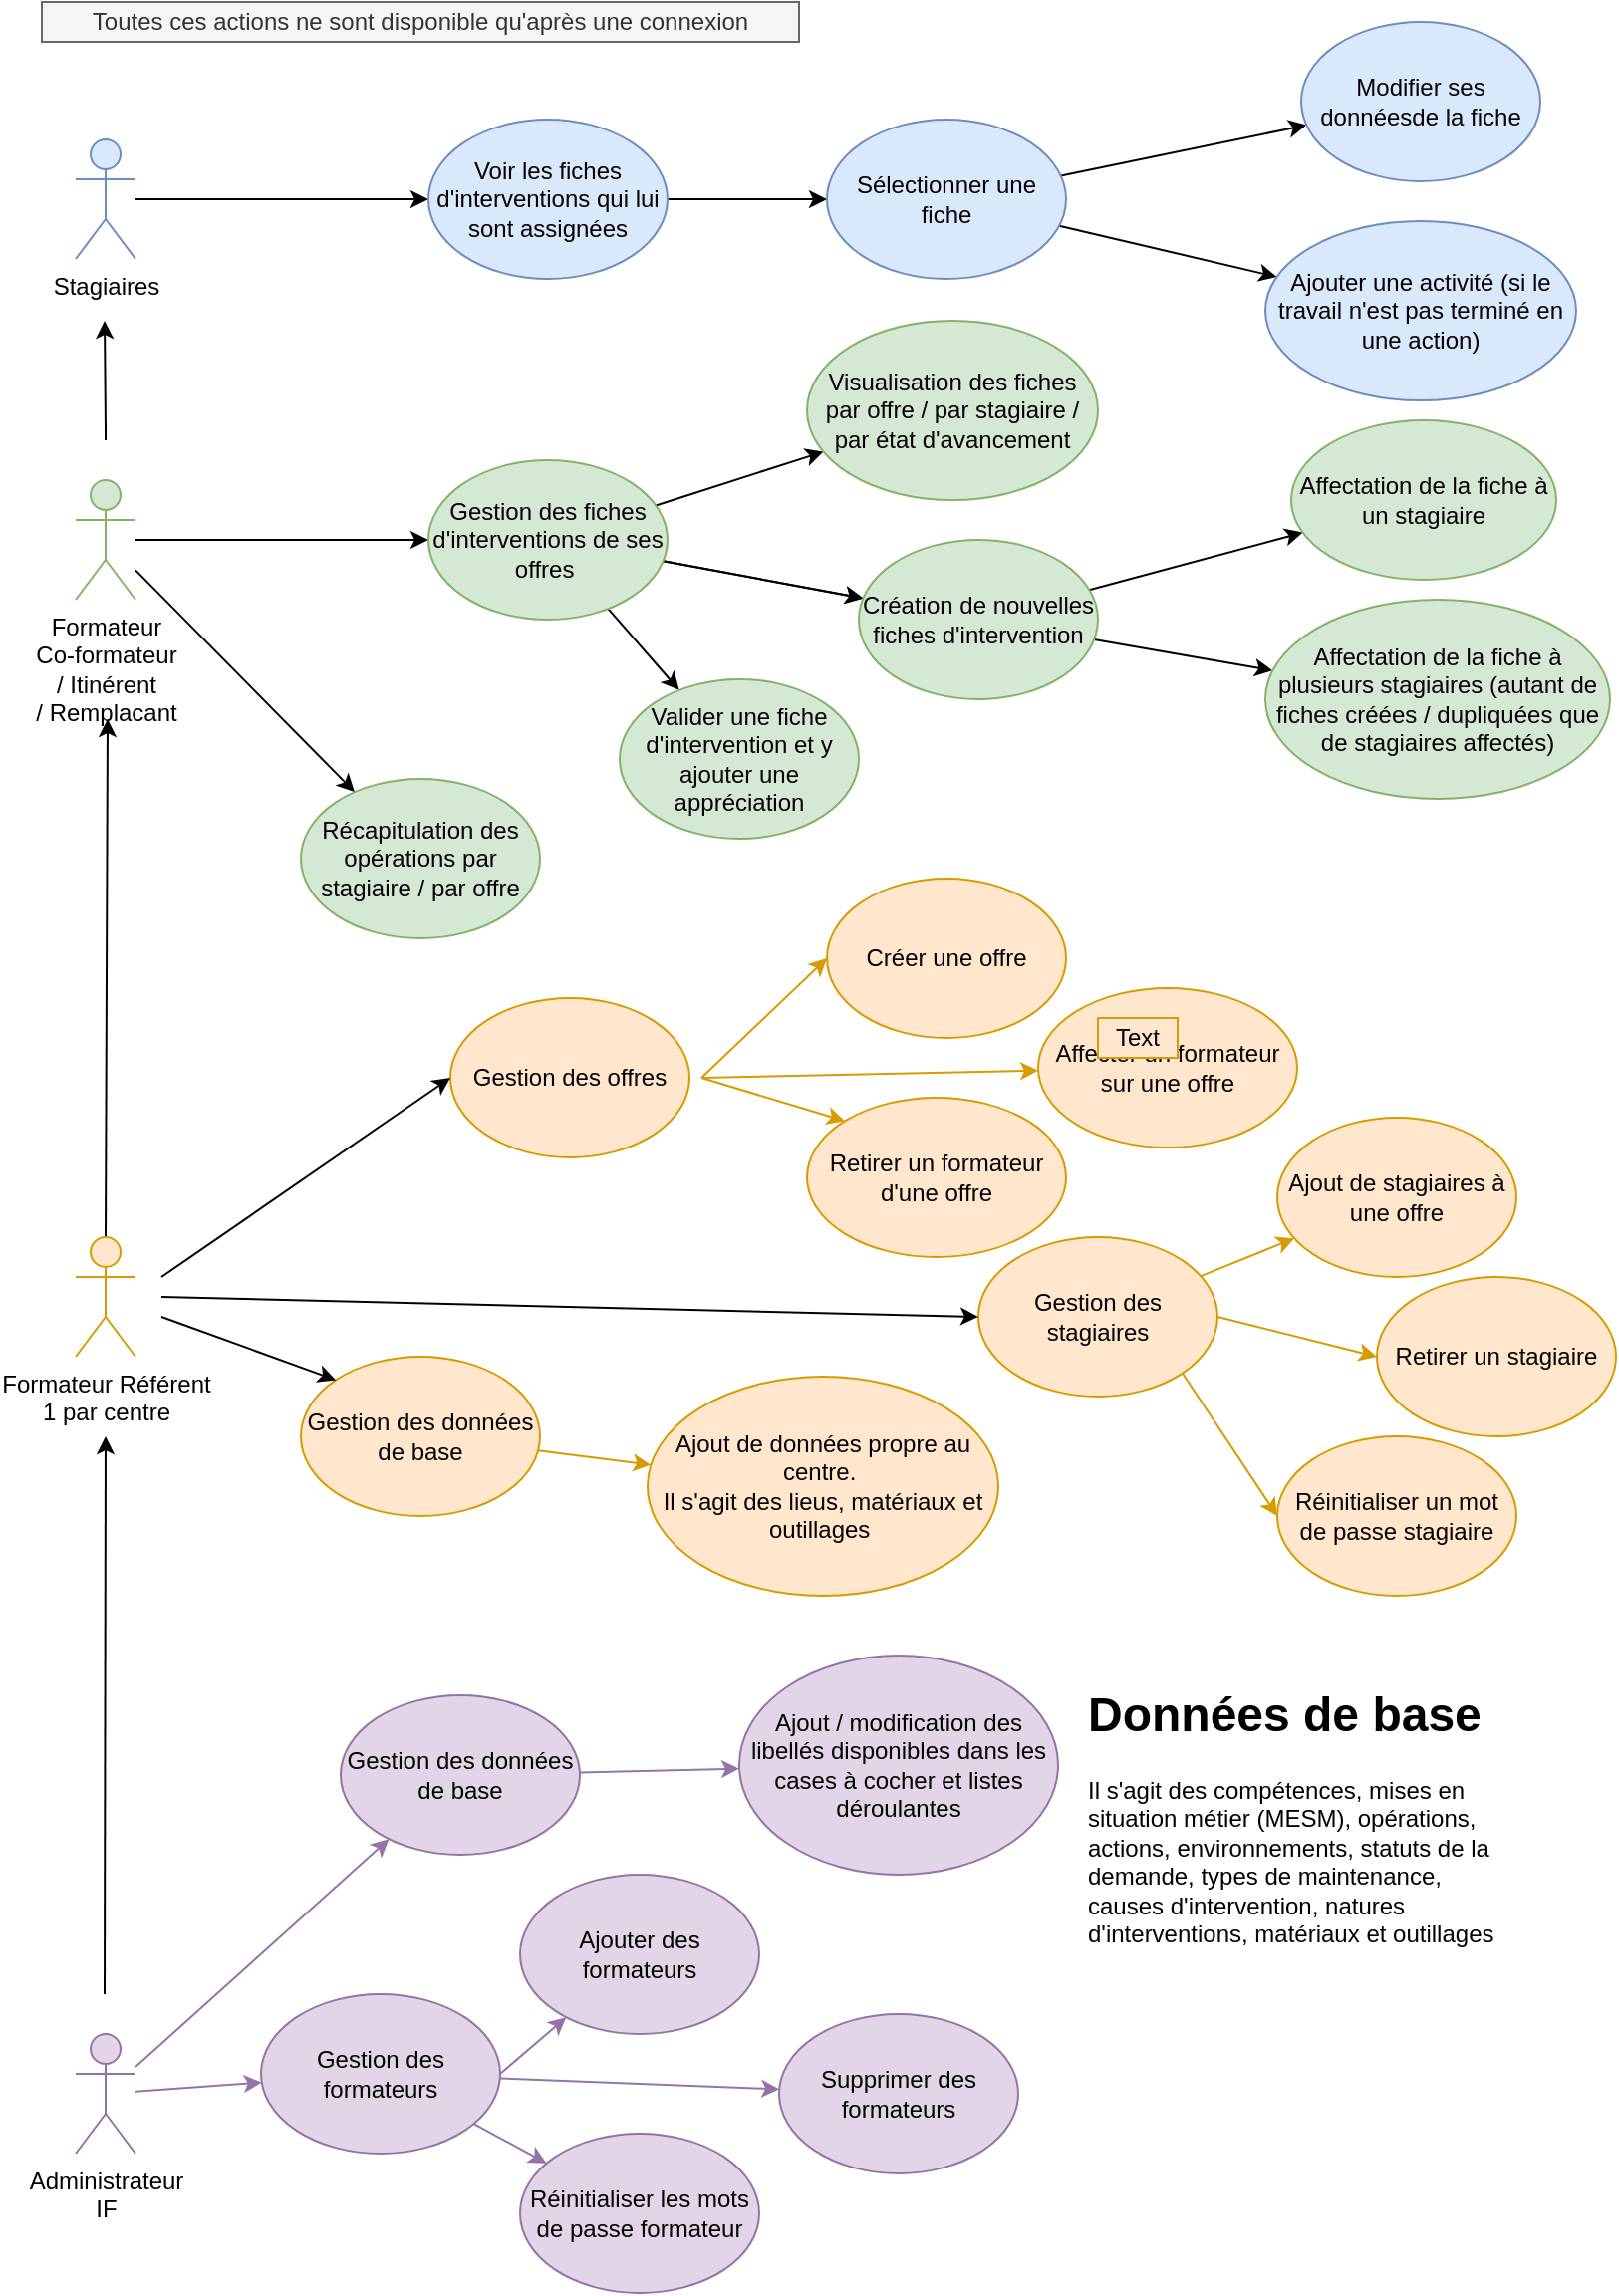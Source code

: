 <mxfile version="14.4.2" type="device"><diagram id="sZtJwVpb9f4XFqWUmkG9" name="Page-1"><mxGraphModel dx="2031" dy="1174" grid="1" gridSize="10" guides="1" tooltips="1" connect="1" arrows="1" fold="1" page="1" pageScale="1" pageWidth="827" pageHeight="1169" math="0" shadow="0"><root><object label="" id="0"><mxCell/></object><mxCell id="1" parent="0"/><mxCell id="hIu2-_8BO2GEle2Kt7_V-3" value="" style="edgeStyle=orthogonalEdgeStyle;rounded=0;orthogonalLoop=1;jettySize=auto;html=1;" edge="1" parent="1"><mxGeometry relative="1" as="geometry"><mxPoint x="62" y="230" as="sourcePoint"/><mxPoint x="61.5" y="170" as="targetPoint"/><Array as="points"><mxPoint x="61.5" y="225"/></Array></mxGeometry></mxCell><mxCell id="hIu2-_8BO2GEle2Kt7_V-13" value="" style="edgeStyle=orthogonalEdgeStyle;rounded=0;orthogonalLoop=1;jettySize=auto;html=1;" edge="1" parent="1" source="hIu2-_8BO2GEle2Kt7_V-1" target="hIu2-_8BO2GEle2Kt7_V-12"><mxGeometry relative="1" as="geometry"/></mxCell><mxCell id="hIu2-_8BO2GEle2Kt7_V-1" value="Stagiaires" style="shape=umlActor;verticalLabelPosition=bottom;verticalAlign=top;html=1;outlineConnect=0;fillColor=#dae8fc;strokeColor=#6c8ebf;" vertex="1" parent="1"><mxGeometry x="47" y="79" width="30" height="60" as="geometry"/></mxCell><mxCell id="hIu2-_8BO2GEle2Kt7_V-22" value="" style="edgeStyle=none;rounded=0;orthogonalLoop=1;jettySize=auto;html=1;" edge="1" parent="1" source="hIu2-_8BO2GEle2Kt7_V-2" target="hIu2-_8BO2GEle2Kt7_V-21"><mxGeometry relative="1" as="geometry"/></mxCell><mxCell id="hIu2-_8BO2GEle2Kt7_V-54" value="" style="edgeStyle=none;rounded=0;orthogonalLoop=1;jettySize=auto;html=1;" edge="1" parent="1" source="hIu2-_8BO2GEle2Kt7_V-2" target="hIu2-_8BO2GEle2Kt7_V-53"><mxGeometry relative="1" as="geometry"/></mxCell><mxCell id="hIu2-_8BO2GEle2Kt7_V-2" value="Formateur&lt;br&gt;Co-formateur&lt;br&gt;/ Itinérent &lt;br&gt;/ Remplacant" style="shape=umlActor;verticalLabelPosition=bottom;verticalAlign=top;html=1;outlineConnect=0;fillColor=#d5e8d4;strokeColor=#82b366;" vertex="1" parent="1"><mxGeometry x="47" y="250" width="30" height="60" as="geometry"/></mxCell><mxCell id="hIu2-_8BO2GEle2Kt7_V-56" value="" style="edgeStyle=none;rounded=0;orthogonalLoop=1;jettySize=auto;html=1;fillColor=#e1d5e7;strokeColor=#9673a6;" edge="1" parent="1" source="hIu2-_8BO2GEle2Kt7_V-9" target="hIu2-_8BO2GEle2Kt7_V-55"><mxGeometry relative="1" as="geometry"/></mxCell><mxCell id="hIu2-_8BO2GEle2Kt7_V-65" value="" style="edgeStyle=none;rounded=0;orthogonalLoop=1;jettySize=auto;html=1;fillColor=#e1d5e7;strokeColor=#9673a6;" edge="1" parent="1" source="hIu2-_8BO2GEle2Kt7_V-9" target="hIu2-_8BO2GEle2Kt7_V-64"><mxGeometry relative="1" as="geometry"/></mxCell><mxCell id="hIu2-_8BO2GEle2Kt7_V-9" value="Administrateur&lt;br&gt;IF" style="shape=umlActor;verticalLabelPosition=bottom;verticalAlign=top;html=1;outlineConnect=0;fillColor=#e1d5e7;strokeColor=#9673a6;" vertex="1" parent="1"><mxGeometry x="47" y="1030" width="30" height="60" as="geometry"/></mxCell><mxCell id="hIu2-_8BO2GEle2Kt7_V-11" value="" style="endArrow=classic;html=1;" edge="1" parent="1"><mxGeometry width="50" height="50" relative="1" as="geometry"><mxPoint x="61.5" y="1010" as="sourcePoint"/><mxPoint x="62" y="730" as="targetPoint"/></mxGeometry></mxCell><mxCell id="hIu2-_8BO2GEle2Kt7_V-15" value="" style="edgeStyle=orthogonalEdgeStyle;rounded=0;orthogonalLoop=1;jettySize=auto;html=1;" edge="1" parent="1" source="hIu2-_8BO2GEle2Kt7_V-12" target="hIu2-_8BO2GEle2Kt7_V-14"><mxGeometry relative="1" as="geometry"/></mxCell><mxCell id="hIu2-_8BO2GEle2Kt7_V-12" value="Voir les fiches d'interventions qui lui sont assignées" style="ellipse;whiteSpace=wrap;html=1;fillColor=#dae8fc;strokeColor=#6c8ebf;" vertex="1" parent="1"><mxGeometry x="224" y="69" width="120" height="80" as="geometry"/></mxCell><mxCell id="hIu2-_8BO2GEle2Kt7_V-18" value="" style="rounded=0;orthogonalLoop=1;jettySize=auto;html=1;" edge="1" parent="1" source="hIu2-_8BO2GEle2Kt7_V-14" target="hIu2-_8BO2GEle2Kt7_V-16"><mxGeometry relative="1" as="geometry"/></mxCell><mxCell id="hIu2-_8BO2GEle2Kt7_V-20" value="" style="rounded=0;orthogonalLoop=1;jettySize=auto;html=1;" edge="1" parent="1" source="hIu2-_8BO2GEle2Kt7_V-14" target="hIu2-_8BO2GEle2Kt7_V-19"><mxGeometry relative="1" as="geometry"/></mxCell><mxCell id="hIu2-_8BO2GEle2Kt7_V-14" value="Sélectionner une fiche" style="ellipse;whiteSpace=wrap;html=1;fillColor=#dae8fc;strokeColor=#6c8ebf;" vertex="1" parent="1"><mxGeometry x="424" y="69" width="120" height="80" as="geometry"/></mxCell><mxCell id="hIu2-_8BO2GEle2Kt7_V-16" value="Modifier ses donnéesde la fiche" style="ellipse;whiteSpace=wrap;html=1;fillColor=#dae8fc;strokeColor=#6c8ebf;" vertex="1" parent="1"><mxGeometry x="662" y="20" width="120" height="80" as="geometry"/></mxCell><mxCell id="hIu2-_8BO2GEle2Kt7_V-19" value="Ajouter une activité (si le travail n'est pas terminé en une action)" style="ellipse;whiteSpace=wrap;html=1;fillColor=#dae8fc;strokeColor=#6c8ebf;" vertex="1" parent="1"><mxGeometry x="644" y="120" width="156" height="90" as="geometry"/></mxCell><mxCell id="hIu2-_8BO2GEle2Kt7_V-45" value="" style="edgeStyle=none;rounded=0;orthogonalLoop=1;jettySize=auto;html=1;" edge="1" parent="1" source="hIu2-_8BO2GEle2Kt7_V-21" target="hIu2-_8BO2GEle2Kt7_V-44"><mxGeometry relative="1" as="geometry"/></mxCell><mxCell id="hIu2-_8BO2GEle2Kt7_V-46" value="" style="edgeStyle=none;rounded=0;orthogonalLoop=1;jettySize=auto;html=1;" edge="1" parent="1" source="hIu2-_8BO2GEle2Kt7_V-21" target="hIu2-_8BO2GEle2Kt7_V-44"><mxGeometry relative="1" as="geometry"/></mxCell><mxCell id="hIu2-_8BO2GEle2Kt7_V-48" value="" style="edgeStyle=none;rounded=0;orthogonalLoop=1;jettySize=auto;html=1;" edge="1" parent="1" source="hIu2-_8BO2GEle2Kt7_V-21" target="hIu2-_8BO2GEle2Kt7_V-47"><mxGeometry relative="1" as="geometry"/></mxCell><mxCell id="hIu2-_8BO2GEle2Kt7_V-75" value="" style="edgeStyle=none;rounded=0;orthogonalLoop=1;jettySize=auto;html=1;" edge="1" parent="1" source="hIu2-_8BO2GEle2Kt7_V-21" target="hIu2-_8BO2GEle2Kt7_V-76"><mxGeometry relative="1" as="geometry"><mxPoint x="340" y="380" as="targetPoint"/></mxGeometry></mxCell><mxCell id="hIu2-_8BO2GEle2Kt7_V-21" value="Gestion des fiches d'interventions de ses offres&amp;nbsp;" style="ellipse;whiteSpace=wrap;html=1;fillColor=#d5e8d4;strokeColor=#82b366;" vertex="1" parent="1"><mxGeometry x="224" y="240" width="120" height="80" as="geometry"/></mxCell><mxCell id="hIu2-_8BO2GEle2Kt7_V-27" value="" style="edgeStyle=none;rounded=0;orthogonalLoop=1;jettySize=auto;html=1;entryX=0;entryY=0.5;entryDx=0;entryDy=0;fillColor=#ffe6cc;strokeColor=#d79b00;" edge="1" parent="1" target="hIu2-_8BO2GEle2Kt7_V-26"><mxGeometry relative="1" as="geometry"><mxPoint x="361" y="550" as="sourcePoint"/><mxPoint x="496.001" y="472.464" as="targetPoint"/></mxGeometry></mxCell><mxCell id="hIu2-_8BO2GEle2Kt7_V-31" value="" style="edgeStyle=none;rounded=0;orthogonalLoop=1;jettySize=auto;html=1;fillColor=#ffe6cc;strokeColor=#d79b00;" edge="1" parent="1" target="hIu2-_8BO2GEle2Kt7_V-28"><mxGeometry relative="1" as="geometry"><mxPoint x="361" y="550" as="sourcePoint"/></mxGeometry></mxCell><mxCell id="hIu2-_8BO2GEle2Kt7_V-25" value="" style="endArrow=classic;html=1;exitX=0.5;exitY=0;exitDx=0;exitDy=0;exitPerimeter=0;" edge="1" parent="1" source="hIu2-_8BO2GEle2Kt7_V-23"><mxGeometry width="50" height="50" relative="1" as="geometry"><mxPoint x="63" y="780" as="sourcePoint"/><mxPoint x="63" y="370" as="targetPoint"/></mxGeometry></mxCell><mxCell id="hIu2-_8BO2GEle2Kt7_V-26" value="Créer une offre" style="ellipse;whiteSpace=wrap;html=1;fillColor=#ffe6cc;strokeColor=#d79b00;" vertex="1" parent="1"><mxGeometry x="424" y="450" width="120" height="80" as="geometry"/></mxCell><mxCell id="hIu2-_8BO2GEle2Kt7_V-28" value="Affecter un formateur sur une offre" style="ellipse;whiteSpace=wrap;html=1;fillColor=#ffe6cc;strokeColor=#d79b00;" vertex="1" parent="1"><mxGeometry x="530" y="505" width="130" height="80" as="geometry"/></mxCell><mxCell id="hIu2-_8BO2GEle2Kt7_V-32" value="Retirer un formateur d'une offre" style="ellipse;whiteSpace=wrap;html=1;fillColor=#ffe6cc;strokeColor=#d79b00;" vertex="1" parent="1"><mxGeometry x="414" y="560" width="130" height="80" as="geometry"/></mxCell><mxCell id="hIu2-_8BO2GEle2Kt7_V-33" value="" style="edgeStyle=none;rounded=0;orthogonalLoop=1;jettySize=auto;html=1;entryX=0;entryY=0;entryDx=0;entryDy=0;fillColor=#ffe6cc;strokeColor=#d79b00;" edge="1" parent="1" target="hIu2-_8BO2GEle2Kt7_V-32"><mxGeometry relative="1" as="geometry"><mxPoint x="361" y="550" as="sourcePoint"/><mxPoint x="94.4" y="587.233" as="targetPoint"/></mxGeometry></mxCell><mxCell id="hIu2-_8BO2GEle2Kt7_V-34" value="Gestion des offres" style="ellipse;whiteSpace=wrap;html=1;fillColor=#ffe6cc;strokeColor=#d79b00;" vertex="1" parent="1"><mxGeometry x="235" y="510" width="120" height="80" as="geometry"/></mxCell><mxCell id="hIu2-_8BO2GEle2Kt7_V-37" value="" style="edgeStyle=none;rounded=0;orthogonalLoop=1;jettySize=auto;html=1;fillColor=#ffe6cc;strokeColor=#d79b00;" edge="1" parent="1" source="hIu2-_8BO2GEle2Kt7_V-35" target="hIu2-_8BO2GEle2Kt7_V-36"><mxGeometry relative="1" as="geometry"/></mxCell><mxCell id="hIu2-_8BO2GEle2Kt7_V-35" value="Gestion des stagiaires" style="ellipse;whiteSpace=wrap;html=1;fillColor=#ffe6cc;strokeColor=#d79b00;" vertex="1" parent="1"><mxGeometry x="500" y="630" width="120" height="80" as="geometry"/></mxCell><mxCell id="hIu2-_8BO2GEle2Kt7_V-36" value="Ajout de stagiaires à une offre" style="ellipse;whiteSpace=wrap;html=1;fillColor=#ffe6cc;strokeColor=#d79b00;" vertex="1" parent="1"><mxGeometry x="650" y="570" width="120" height="80" as="geometry"/></mxCell><mxCell id="hIu2-_8BO2GEle2Kt7_V-38" value="Retirer un stagiaire" style="ellipse;whiteSpace=wrap;html=1;fillColor=#ffe6cc;strokeColor=#d79b00;" vertex="1" parent="1"><mxGeometry x="700" y="650" width="120" height="80" as="geometry"/></mxCell><mxCell id="hIu2-_8BO2GEle2Kt7_V-39" value="Réinitialiser un mot de passe stagiaire" style="ellipse;whiteSpace=wrap;html=1;fillColor=#ffe6cc;strokeColor=#d79b00;" vertex="1" parent="1"><mxGeometry x="650" y="730" width="120" height="80" as="geometry"/></mxCell><mxCell id="hIu2-_8BO2GEle2Kt7_V-40" value="" style="endArrow=classic;html=1;entryX=0;entryY=0.5;entryDx=0;entryDy=0;exitX=1;exitY=0.5;exitDx=0;exitDy=0;fillColor=#ffe6cc;strokeColor=#d79b00;" edge="1" parent="1" source="hIu2-_8BO2GEle2Kt7_V-35" target="hIu2-_8BO2GEle2Kt7_V-38"><mxGeometry width="50" height="50" relative="1" as="geometry"><mxPoint x="560" y="740" as="sourcePoint"/><mxPoint x="610" y="690" as="targetPoint"/></mxGeometry></mxCell><mxCell id="hIu2-_8BO2GEle2Kt7_V-41" value="" style="endArrow=classic;html=1;entryX=0;entryY=0.5;entryDx=0;entryDy=0;exitX=1;exitY=1;exitDx=0;exitDy=0;fillColor=#ffe6cc;strokeColor=#d79b00;" edge="1" parent="1" source="hIu2-_8BO2GEle2Kt7_V-35" target="hIu2-_8BO2GEle2Kt7_V-39"><mxGeometry width="50" height="50" relative="1" as="geometry"><mxPoint x="570" y="750" as="sourcePoint"/><mxPoint x="650" y="830" as="targetPoint"/></mxGeometry></mxCell><mxCell id="hIu2-_8BO2GEle2Kt7_V-42" value="" style="endArrow=classic;html=1;entryX=0;entryY=0.5;entryDx=0;entryDy=0;" edge="1" parent="1" target="hIu2-_8BO2GEle2Kt7_V-34"><mxGeometry width="50" height="50" relative="1" as="geometry"><mxPoint x="90" y="650" as="sourcePoint"/><mxPoint x="140" y="760" as="targetPoint"/></mxGeometry></mxCell><mxCell id="hIu2-_8BO2GEle2Kt7_V-43" value="" style="endArrow=classic;html=1;entryX=0;entryY=0.5;entryDx=0;entryDy=0;" edge="1" parent="1" target="hIu2-_8BO2GEle2Kt7_V-35"><mxGeometry width="50" height="50" relative="1" as="geometry"><mxPoint x="90" y="660" as="sourcePoint"/><mxPoint x="250" y="660" as="targetPoint"/></mxGeometry></mxCell><mxCell id="hIu2-_8BO2GEle2Kt7_V-50" value="" style="edgeStyle=none;rounded=0;orthogonalLoop=1;jettySize=auto;html=1;" edge="1" parent="1" source="hIu2-_8BO2GEle2Kt7_V-44" target="hIu2-_8BO2GEle2Kt7_V-49"><mxGeometry relative="1" as="geometry"/></mxCell><mxCell id="hIu2-_8BO2GEle2Kt7_V-52" value="" style="edgeStyle=none;rounded=0;orthogonalLoop=1;jettySize=auto;html=1;" edge="1" parent="1" source="hIu2-_8BO2GEle2Kt7_V-44" target="hIu2-_8BO2GEle2Kt7_V-51"><mxGeometry relative="1" as="geometry"/></mxCell><mxCell id="hIu2-_8BO2GEle2Kt7_V-44" value="Création de nouvelles fiches d'intervention" style="ellipse;whiteSpace=wrap;html=1;fillColor=#d5e8d4;strokeColor=#82b366;" vertex="1" parent="1"><mxGeometry x="440" y="280" width="120" height="80" as="geometry"/></mxCell><mxCell id="hIu2-_8BO2GEle2Kt7_V-47" value="Visualisation des fiches par offre / par stagiaire / par état d'avancement" style="ellipse;whiteSpace=wrap;html=1;fillColor=#d5e8d4;strokeColor=#82b366;" vertex="1" parent="1"><mxGeometry x="414" y="170" width="146" height="90" as="geometry"/></mxCell><mxCell id="hIu2-_8BO2GEle2Kt7_V-49" value="Affectation de la fiche à un stagiaire" style="ellipse;whiteSpace=wrap;html=1;fillColor=#d5e8d4;strokeColor=#82b366;" vertex="1" parent="1"><mxGeometry x="657" y="220" width="133" height="80" as="geometry"/></mxCell><mxCell id="hIu2-_8BO2GEle2Kt7_V-51" value="Affectation de la fiche à plusieurs stagiaires (autant de fiches créées / dupliquées que de stagiaires affectés)" style="ellipse;whiteSpace=wrap;html=1;fillColor=#d5e8d4;strokeColor=#82b366;" vertex="1" parent="1"><mxGeometry x="644" y="310" width="173" height="100" as="geometry"/></mxCell><mxCell id="hIu2-_8BO2GEle2Kt7_V-53" value="Récapitulation des opérations par stagiaire / par offre" style="ellipse;whiteSpace=wrap;html=1;fillColor=#d5e8d4;strokeColor=#82b366;" vertex="1" parent="1"><mxGeometry x="160" y="400" width="120" height="80" as="geometry"/></mxCell><mxCell id="hIu2-_8BO2GEle2Kt7_V-58" value="" style="edgeStyle=none;rounded=0;orthogonalLoop=1;jettySize=auto;html=1;exitX=1;exitY=0.5;exitDx=0;exitDy=0;fillColor=#e1d5e7;strokeColor=#9673a6;" edge="1" parent="1" source="hIu2-_8BO2GEle2Kt7_V-55" target="hIu2-_8BO2GEle2Kt7_V-57"><mxGeometry relative="1" as="geometry"><mxPoint x="460" y="1010" as="sourcePoint"/></mxGeometry></mxCell><mxCell id="hIu2-_8BO2GEle2Kt7_V-60" value="" style="edgeStyle=none;rounded=0;orthogonalLoop=1;jettySize=auto;html=1;fillColor=#e1d5e7;strokeColor=#9673a6;" edge="1" parent="1" source="hIu2-_8BO2GEle2Kt7_V-55" target="hIu2-_8BO2GEle2Kt7_V-59"><mxGeometry relative="1" as="geometry"/></mxCell><mxCell id="hIu2-_8BO2GEle2Kt7_V-62" value="" style="edgeStyle=none;rounded=0;orthogonalLoop=1;jettySize=auto;html=1;fillColor=#e1d5e7;strokeColor=#9673a6;" edge="1" parent="1" source="hIu2-_8BO2GEle2Kt7_V-55" target="hIu2-_8BO2GEle2Kt7_V-61"><mxGeometry relative="1" as="geometry"/></mxCell><mxCell id="hIu2-_8BO2GEle2Kt7_V-55" value="Gestion des formateurs" style="ellipse;whiteSpace=wrap;html=1;fillColor=#e1d5e7;strokeColor=#9673a6;" vertex="1" parent="1"><mxGeometry x="140" y="1010" width="120" height="80" as="geometry"/></mxCell><mxCell id="hIu2-_8BO2GEle2Kt7_V-57" value="Ajouter des formateurs" style="ellipse;whiteSpace=wrap;html=1;fillColor=#e1d5e7;strokeColor=#9673a6;" vertex="1" parent="1"><mxGeometry x="270" y="950" width="120" height="80" as="geometry"/></mxCell><mxCell id="hIu2-_8BO2GEle2Kt7_V-59" value="Supprimer des formateurs" style="ellipse;whiteSpace=wrap;html=1;fillColor=#e1d5e7;strokeColor=#9673a6;" vertex="1" parent="1"><mxGeometry x="400" y="1020" width="120" height="80" as="geometry"/></mxCell><mxCell id="hIu2-_8BO2GEle2Kt7_V-61" value="Réinitialiser les mots de passe formateur" style="ellipse;whiteSpace=wrap;html=1;fillColor=#e1d5e7;strokeColor=#9673a6;" vertex="1" parent="1"><mxGeometry x="270" y="1080" width="120" height="80" as="geometry"/></mxCell><mxCell id="hIu2-_8BO2GEle2Kt7_V-23" value="Formateur Référent&lt;br&gt;1 par centre" style="shape=umlActor;verticalLabelPosition=bottom;verticalAlign=top;html=1;outlineConnect=0;fillColor=#ffe6cc;strokeColor=#d79b00;" vertex="1" parent="1"><mxGeometry x="47" y="630" width="30" height="60" as="geometry"/></mxCell><mxCell id="hIu2-_8BO2GEle2Kt7_V-67" value="" style="edgeStyle=none;rounded=0;orthogonalLoop=1;jettySize=auto;html=1;fillColor=#e1d5e7;strokeColor=#9673a6;" edge="1" parent="1" source="hIu2-_8BO2GEle2Kt7_V-64" target="hIu2-_8BO2GEle2Kt7_V-66"><mxGeometry relative="1" as="geometry"/></mxCell><mxCell id="hIu2-_8BO2GEle2Kt7_V-64" value="Gestion des données de base" style="ellipse;whiteSpace=wrap;html=1;fillColor=#e1d5e7;strokeColor=#9673a6;" vertex="1" parent="1"><mxGeometry x="180" y="860" width="120" height="80" as="geometry"/></mxCell><mxCell id="hIu2-_8BO2GEle2Kt7_V-66" value="Ajout / modification des libellés disponibles dans les cases à cocher et listes déroulantes" style="ellipse;whiteSpace=wrap;html=1;fillColor=#e1d5e7;strokeColor=#9673a6;" vertex="1" parent="1"><mxGeometry x="380" y="840" width="160" height="110" as="geometry"/></mxCell><mxCell id="hIu2-_8BO2GEle2Kt7_V-68" value="&lt;h1&gt;Données de base&lt;/h1&gt;&lt;p&gt;Il s'agit des compétences, mises en situation métier (MESM), opérations, actions, environnements, statuts de la demande, types de maintenance, causes d'intervention, natures d'interventions, matériaux et outillages&amp;nbsp;&lt;/p&gt;" style="text;html=1;strokeColor=none;fillColor=none;spacing=5;spacingTop=-20;whiteSpace=wrap;overflow=hidden;rounded=0;" vertex="1" parent="1"><mxGeometry x="550" y="850" width="220" height="140" as="geometry"/></mxCell><mxCell id="hIu2-_8BO2GEle2Kt7_V-69" value="" style="edgeStyle=none;rounded=0;orthogonalLoop=1;jettySize=auto;html=1;fillColor=#ffe6cc;strokeColor=#d79b00;" edge="1" parent="1" source="hIu2-_8BO2GEle2Kt7_V-70" target="hIu2-_8BO2GEle2Kt7_V-71"><mxGeometry relative="1" as="geometry"/></mxCell><mxCell id="hIu2-_8BO2GEle2Kt7_V-70" value="Gestion des données de base" style="ellipse;whiteSpace=wrap;html=1;fillColor=#ffe6cc;strokeColor=#d79b00;" vertex="1" parent="1"><mxGeometry x="160" y="690" width="120" height="80" as="geometry"/></mxCell><mxCell id="hIu2-_8BO2GEle2Kt7_V-71" value="Ajout de données propre au centre.&amp;nbsp;&lt;br&gt;&lt;span style=&quot;text-align: left&quot;&gt;Il s'agit des lieus, matériaux et outillages&amp;nbsp;&lt;/span&gt;" style="ellipse;whiteSpace=wrap;html=1;fillColor=#ffe6cc;strokeColor=#d79b00;" vertex="1" parent="1"><mxGeometry x="334" y="700" width="176" height="110" as="geometry"/></mxCell><mxCell id="hIu2-_8BO2GEle2Kt7_V-72" value="" style="endArrow=classic;html=1;entryX=0;entryY=0;entryDx=0;entryDy=0;" edge="1" parent="1" target="hIu2-_8BO2GEle2Kt7_V-70"><mxGeometry width="50" height="50" relative="1" as="geometry"><mxPoint x="90" y="670" as="sourcePoint"/><mxPoint x="450" y="750" as="targetPoint"/></mxGeometry></mxCell><mxCell id="hIu2-_8BO2GEle2Kt7_V-76" value="Valider une fiche d'intervention et y ajouter une appréciation" style="ellipse;whiteSpace=wrap;html=1;fillColor=#d5e8d4;strokeColor=#82b366;" vertex="1" parent="1"><mxGeometry x="320" y="350" width="120" height="80" as="geometry"/></mxCell><mxCell id="hIu2-_8BO2GEle2Kt7_V-77" value="Text" style="text;html=1;strokeColor=#d79b00;fillColor=#ffe6cc;align=center;verticalAlign=middle;whiteSpace=wrap;rounded=0;" vertex="1" parent="1"><mxGeometry x="560" y="520" width="40" height="20" as="geometry"/></mxCell><mxCell id="hIu2-_8BO2GEle2Kt7_V-78" value="Toutes ces actions ne sont disponible qu'après une connexion" style="text;html=1;strokeColor=#666666;fillColor=#f5f5f5;align=center;verticalAlign=middle;whiteSpace=wrap;rounded=0;fontColor=#333333;" vertex="1" parent="1"><mxGeometry x="30" y="10" width="380" height="20" as="geometry"/></mxCell></root></mxGraphModel></diagram></mxfile>